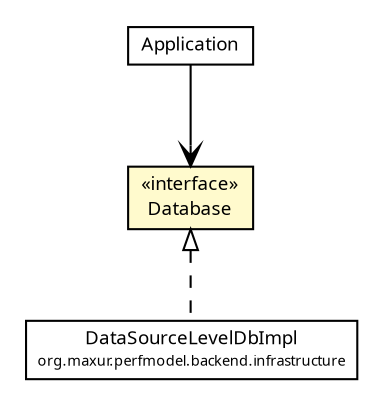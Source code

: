 #!/usr/local/bin/dot
#
# Class diagram 
# Generated by UMLGraph version R5_6-24-gf6e263 (http://www.umlgraph.org/)
#

digraph G {
	edge [fontname="Trebuchet MS",fontsize=10,labelfontname="Trebuchet MS",labelfontsize=10];
	node [fontname="Trebuchet MS",fontsize=10,shape=plaintext];
	nodesep=0.25;
	ranksep=0.5;
	// org.maxur.perfmodel.backend.infrastructure.DataSourceLevelDbImpl
	c720 [label=<<table title="org.maxur.perfmodel.backend.infrastructure.DataSourceLevelDbImpl" border="0" cellborder="1" cellspacing="0" cellpadding="2" port="p" href="../infrastructure/DataSourceLevelDbImpl.html">
		<tr><td><table border="0" cellspacing="0" cellpadding="1">
<tr><td align="center" balign="center"><font face="Trebuchet MS"> DataSourceLevelDbImpl </font></td></tr>
<tr><td align="center" balign="center"><font face="Trebuchet MS" point-size="7.0"> org.maxur.perfmodel.backend.infrastructure </font></td></tr>
		</table></td></tr>
		</table>>, URL="../infrastructure/DataSourceLevelDbImpl.html", fontname="Trebuchet MS", fontcolor="black", fontsize=9.0];
	// org.maxur.perfmodel.backend.service.Database
	c732 [label=<<table title="org.maxur.perfmodel.backend.service.Database" border="0" cellborder="1" cellspacing="0" cellpadding="2" port="p" bgcolor="lemonChiffon" href="./Database.html">
		<tr><td><table border="0" cellspacing="0" cellpadding="1">
<tr><td align="center" balign="center"> &#171;interface&#187; </td></tr>
<tr><td align="center" balign="center"><font face="Trebuchet MS"> Database </font></td></tr>
		</table></td></tr>
		</table>>, URL="./Database.html", fontname="Trebuchet MS", fontcolor="black", fontsize=9.0];
	// org.maxur.perfmodel.backend.service.Application
	c736 [label=<<table title="org.maxur.perfmodel.backend.service.Application" border="0" cellborder="1" cellspacing="0" cellpadding="2" port="p" href="./Application.html">
		<tr><td><table border="0" cellspacing="0" cellpadding="1">
<tr><td align="center" balign="center"><font face="Trebuchet MS"> Application </font></td></tr>
		</table></td></tr>
		</table>>, URL="./Application.html", fontname="Trebuchet MS", fontcolor="black", fontsize=9.0];
	//org.maxur.perfmodel.backend.infrastructure.DataSourceLevelDbImpl implements org.maxur.perfmodel.backend.service.Database
	c732:p -> c720:p [dir=back,arrowtail=empty,style=dashed];
	// org.maxur.perfmodel.backend.service.Application NAVASSOC org.maxur.perfmodel.backend.service.Database
	c736:p -> c732:p [taillabel="", label="", headlabel="", fontname="Trebuchet MS", fontcolor="black", fontsize=10.0, color="black", arrowhead=open];
}

